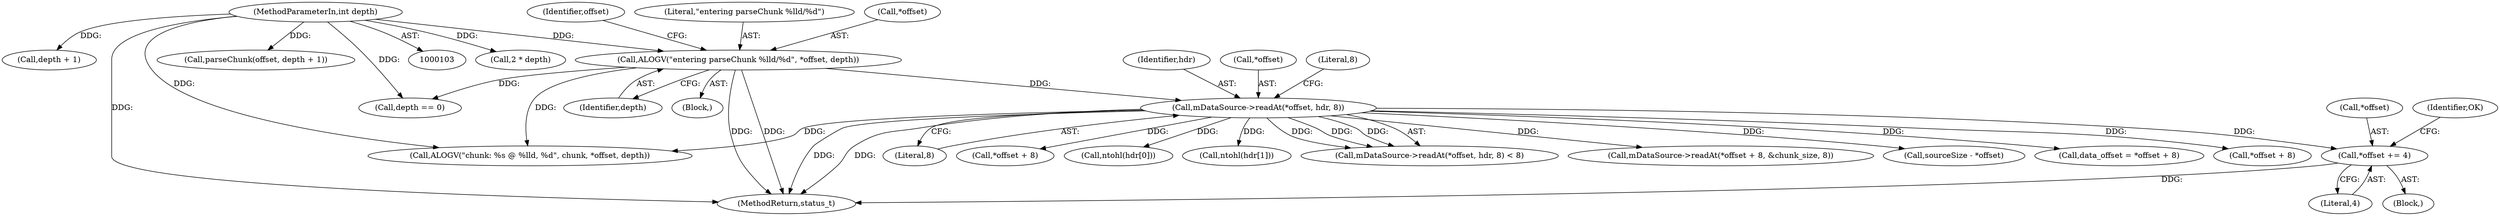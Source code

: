 digraph "0_Android_2674a7218eaa3c87f2ee26d26da5b9170e10f859@pointer" {
"1000211" [label="(Call,*offset += 4)"];
"1000115" [label="(Call,mDataSource->readAt(*offset, hdr, 8))"];
"1000107" [label="(Call,ALOGV(\"entering parseChunk %lld/%d\", *offset, depth))"];
"1000105" [label="(MethodParameterIn,int depth)"];
"1000139" [label="(Call,data_offset = *offset + 8)"];
"1000250" [label="(Call,2 * depth)"];
"1000345" [label="(Call,depth + 1)"];
"1002927" [label="(MethodReturn,status_t)"];
"1000212" [label="(Call,*offset)"];
"1000111" [label="(Identifier,depth)"];
"1000141" [label="(Call,*offset + 8)"];
"1000109" [label="(Call,*offset)"];
"1000117" [label="(Identifier,offset)"];
"1000210" [label="(Block,)"];
"1000120" [label="(Literal,8)"];
"1000119" [label="(Literal,8)"];
"1000118" [label="(Identifier,hdr)"];
"1000214" [label="(Literal,4)"];
"1000216" [label="(Identifier,OK)"];
"1000108" [label="(Literal,\"entering parseChunk %lld/%d\")"];
"1000211" [label="(Call,*offset += 4)"];
"1000153" [label="(Call,*offset + 8)"];
"1000229" [label="(Call,ALOGV(\"chunk: %s @ %lld, %d\", chunk, *offset, depth))"];
"1000107" [label="(Call,ALOGV(\"entering parseChunk %lld/%d\", *offset, depth))"];
"1000127" [label="(Call,ntohl(hdr[0]))"];
"1000106" [label="(Block,)"];
"1000116" [label="(Call,*offset)"];
"1000115" [label="(Call,mDataSource->readAt(*offset, hdr, 8))"];
"1000134" [label="(Call,ntohl(hdr[1]))"];
"1000343" [label="(Call,parseChunk(offset, depth + 1))"];
"1000114" [label="(Call,mDataSource->readAt(*offset, hdr, 8) < 8)"];
"1000152" [label="(Call,mDataSource->readAt(*offset + 8, &chunk_size, 8))"];
"1000105" [label="(MethodParameterIn,int depth)"];
"1000185" [label="(Call,depth == 0)"];
"1000199" [label="(Call,sourceSize - *offset)"];
"1000211" -> "1000210"  [label="AST: "];
"1000211" -> "1000214"  [label="CFG: "];
"1000212" -> "1000211"  [label="AST: "];
"1000214" -> "1000211"  [label="AST: "];
"1000216" -> "1000211"  [label="CFG: "];
"1000211" -> "1002927"  [label="DDG: "];
"1000115" -> "1000211"  [label="DDG: "];
"1000115" -> "1000114"  [label="AST: "];
"1000115" -> "1000119"  [label="CFG: "];
"1000116" -> "1000115"  [label="AST: "];
"1000118" -> "1000115"  [label="AST: "];
"1000119" -> "1000115"  [label="AST: "];
"1000120" -> "1000115"  [label="CFG: "];
"1000115" -> "1002927"  [label="DDG: "];
"1000115" -> "1002927"  [label="DDG: "];
"1000115" -> "1000114"  [label="DDG: "];
"1000115" -> "1000114"  [label="DDG: "];
"1000115" -> "1000114"  [label="DDG: "];
"1000107" -> "1000115"  [label="DDG: "];
"1000115" -> "1000127"  [label="DDG: "];
"1000115" -> "1000134"  [label="DDG: "];
"1000115" -> "1000139"  [label="DDG: "];
"1000115" -> "1000141"  [label="DDG: "];
"1000115" -> "1000152"  [label="DDG: "];
"1000115" -> "1000153"  [label="DDG: "];
"1000115" -> "1000199"  [label="DDG: "];
"1000115" -> "1000229"  [label="DDG: "];
"1000107" -> "1000106"  [label="AST: "];
"1000107" -> "1000111"  [label="CFG: "];
"1000108" -> "1000107"  [label="AST: "];
"1000109" -> "1000107"  [label="AST: "];
"1000111" -> "1000107"  [label="AST: "];
"1000117" -> "1000107"  [label="CFG: "];
"1000107" -> "1002927"  [label="DDG: "];
"1000107" -> "1002927"  [label="DDG: "];
"1000105" -> "1000107"  [label="DDG: "];
"1000107" -> "1000185"  [label="DDG: "];
"1000107" -> "1000229"  [label="DDG: "];
"1000105" -> "1000103"  [label="AST: "];
"1000105" -> "1002927"  [label="DDG: "];
"1000105" -> "1000185"  [label="DDG: "];
"1000105" -> "1000229"  [label="DDG: "];
"1000105" -> "1000250"  [label="DDG: "];
"1000105" -> "1000343"  [label="DDG: "];
"1000105" -> "1000345"  [label="DDG: "];
}
